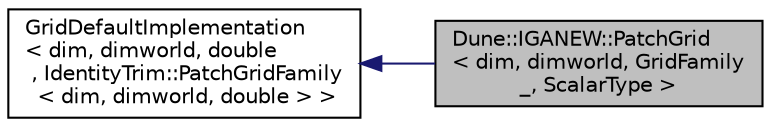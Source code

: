 digraph "Dune::IGANEW::PatchGrid&lt; dim, dimworld, GridFamily_, ScalarType &gt;"
{
 // LATEX_PDF_SIZE
  edge [fontname="Helvetica",fontsize="10",labelfontname="Helvetica",labelfontsize="10"];
  node [fontname="Helvetica",fontsize="10",shape=record];
  rankdir="LR";
  Node1 [label="Dune::IGANEW::PatchGrid\l\< dim, dimworld, GridFamily\l_, ScalarType \>",height=0.2,width=0.4,color="black", fillcolor="grey75", style="filled", fontcolor="black",tooltip="Provides a NURBS grid based on a single NURBS patch."];
  Node2 -> Node1 [dir="back",color="midnightblue",fontsize="10",style="solid",fontname="Helvetica"];
  Node2 [label="GridDefaultImplementation\l\< dim, dimworld, double\l , IdentityTrim::PatchGridFamily\l \< dim, dimworld, double  \> \>",height=0.2,width=0.4,color="black", fillcolor="white", style="filled",tooltip=" "];
}
